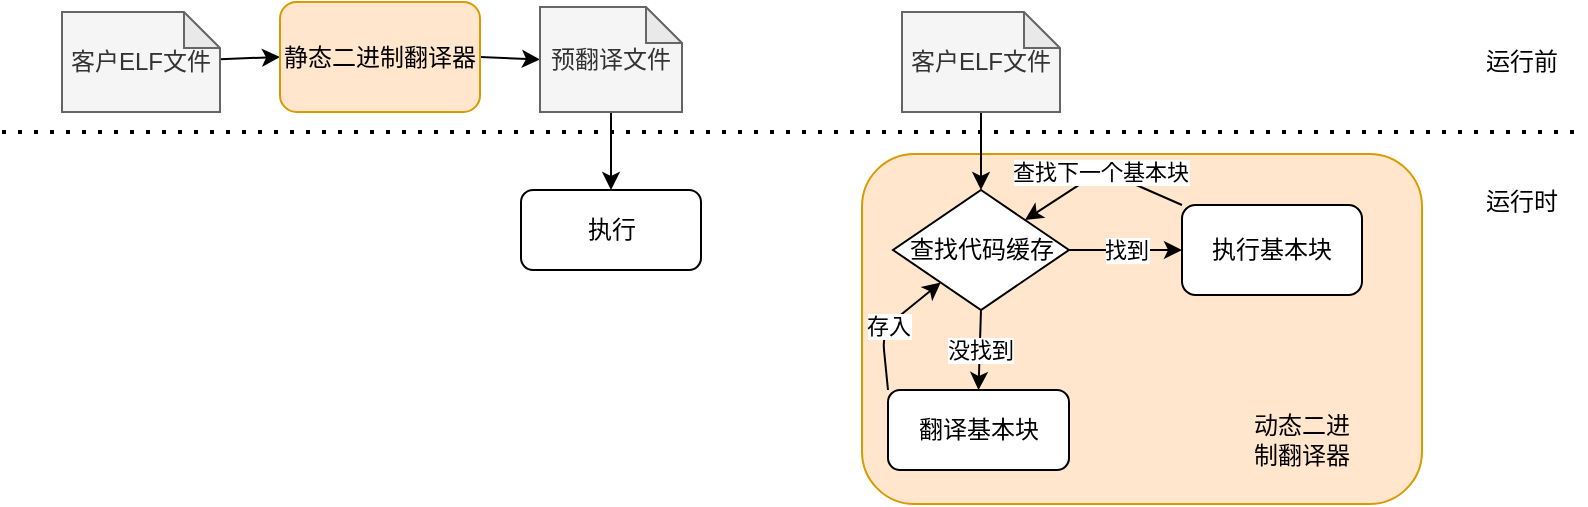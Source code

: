 <mxfile>
    <diagram id="bBNorSVtHUwzweEN_BRm" name="第 1 页">
        <mxGraphModel dx="1769" dy="633" grid="1" gridSize="10" guides="1" tooltips="1" connect="1" arrows="1" fold="1" page="1" pageScale="1" pageWidth="827" pageHeight="1169" math="0" shadow="0">
            <root>
                <mxCell id="0"/>
                <mxCell id="1" parent="0"/>
                <mxCell id="27" value="" style="rounded=1;whiteSpace=wrap;html=1;fillColor=#ffe6cc;strokeColor=#d79b00;" vertex="1" parent="1">
                    <mxGeometry x="430" y="261" width="280" height="175" as="geometry"/>
                </mxCell>
                <mxCell id="7" style="edgeStyle=none;html=1;entryX=0;entryY=0.5;entryDx=0;entryDy=0;" edge="1" parent="1" source="3" target="5">
                    <mxGeometry relative="1" as="geometry"/>
                </mxCell>
                <mxCell id="3" value="客户ELF文件" style="shape=note;whiteSpace=wrap;html=1;backgroundOutline=1;darkOpacity=0.05;size=18;fillColor=#f5f5f5;fontColor=#333333;strokeColor=#666666;" vertex="1" parent="1">
                    <mxGeometry x="30" y="190" width="79" height="50" as="geometry"/>
                </mxCell>
                <mxCell id="16" style="edgeStyle=none;html=1;exitX=1;exitY=0.5;exitDx=0;exitDy=0;entryX=0;entryY=0.5;entryDx=0;entryDy=0;entryPerimeter=0;" edge="1" parent="1" source="5" target="15">
                    <mxGeometry relative="1" as="geometry"/>
                </mxCell>
                <mxCell id="5" value="静态二进制翻译器" style="rounded=1;whiteSpace=wrap;html=1;fillColor=#ffe6cc;strokeColor=#d79b00;" vertex="1" parent="1">
                    <mxGeometry x="139" y="185" width="100" height="55" as="geometry"/>
                </mxCell>
                <mxCell id="6" value="执行" style="rounded=1;whiteSpace=wrap;html=1;" vertex="1" parent="1">
                    <mxGeometry x="259.5" y="279" width="90" height="40" as="geometry"/>
                </mxCell>
                <mxCell id="22" value="找到" style="edgeStyle=none;html=1;exitX=1;exitY=0.5;exitDx=0;exitDy=0;" edge="1" parent="1" source="12" target="13">
                    <mxGeometry relative="1" as="geometry"/>
                </mxCell>
                <mxCell id="23" value="没找到" style="edgeStyle=none;html=1;exitX=0.5;exitY=1;exitDx=0;exitDy=0;entryX=0.5;entryY=0;entryDx=0;entryDy=0;" edge="1" parent="1" source="12" target="14">
                    <mxGeometry relative="1" as="geometry"/>
                </mxCell>
                <mxCell id="12" value="查找代码缓存" style="rhombus;whiteSpace=wrap;html=1;" vertex="1" parent="1">
                    <mxGeometry x="445.5" y="279" width="88" height="60" as="geometry"/>
                </mxCell>
                <mxCell id="24" value="查找下一个基本块" style="edgeStyle=none;html=1;exitX=0;exitY=0;exitDx=0;exitDy=0;entryX=1;entryY=0;entryDx=0;entryDy=0;" edge="1" parent="1" source="13" target="12">
                    <mxGeometry relative="1" as="geometry">
                        <Array as="points">
                            <mxPoint x="550" y="269"/>
                        </Array>
                    </mxGeometry>
                </mxCell>
                <mxCell id="13" value="执行基本块" style="rounded=1;whiteSpace=wrap;html=1;" vertex="1" parent="1">
                    <mxGeometry x="590" y="286.5" width="90" height="45" as="geometry"/>
                </mxCell>
                <mxCell id="25" value="存入" style="edgeStyle=none;html=1;exitX=0;exitY=0;exitDx=0;exitDy=0;" edge="1" parent="1" source="14" target="12">
                    <mxGeometry relative="1" as="geometry">
                        <Array as="points">
                            <mxPoint x="440" y="349"/>
                        </Array>
                    </mxGeometry>
                </mxCell>
                <mxCell id="14" value="翻译基本块" style="rounded=1;whiteSpace=wrap;html=1;" vertex="1" parent="1">
                    <mxGeometry x="443" y="379" width="90.5" height="40" as="geometry"/>
                </mxCell>
                <mxCell id="18" style="edgeStyle=none;html=1;entryX=0.5;entryY=0;entryDx=0;entryDy=0;" edge="1" parent="1" source="15" target="6">
                    <mxGeometry relative="1" as="geometry"/>
                </mxCell>
                <mxCell id="15" value="预翻译文件" style="shape=note;whiteSpace=wrap;html=1;backgroundOutline=1;darkOpacity=0.05;size=18;fillColor=#f5f5f5;fontColor=#333333;strokeColor=#666666;" vertex="1" parent="1">
                    <mxGeometry x="269" y="187.5" width="71" height="52.5" as="geometry"/>
                </mxCell>
                <mxCell id="20" style="edgeStyle=none;html=1;exitX=0.5;exitY=1;exitDx=0;exitDy=0;exitPerimeter=0;entryX=0.5;entryY=0;entryDx=0;entryDy=0;" edge="1" parent="1" source="19" target="12">
                    <mxGeometry relative="1" as="geometry"/>
                </mxCell>
                <mxCell id="19" value="客户ELF文件" style="shape=note;whiteSpace=wrap;html=1;backgroundOutline=1;darkOpacity=0.05;size=18;fillColor=#f5f5f5;fontColor=#333333;strokeColor=#666666;" vertex="1" parent="1">
                    <mxGeometry x="450" y="190" width="79" height="50" as="geometry"/>
                </mxCell>
                <mxCell id="26" value="" style="endArrow=none;dashed=1;html=1;dashPattern=1 3;strokeWidth=2;" edge="1" parent="1">
                    <mxGeometry width="50" height="50" relative="1" as="geometry">
                        <mxPoint y="250" as="sourcePoint"/>
                        <mxPoint x="790" y="250" as="targetPoint"/>
                    </mxGeometry>
                </mxCell>
                <mxCell id="28" value="动态二进制翻译器" style="text;html=1;strokeColor=none;fillColor=none;align=center;verticalAlign=middle;whiteSpace=wrap;rounded=0;" vertex="1" parent="1">
                    <mxGeometry x="620" y="389" width="60" height="30" as="geometry"/>
                </mxCell>
                <mxCell id="29" value="运行前" style="text;html=1;strokeColor=none;fillColor=none;align=center;verticalAlign=middle;whiteSpace=wrap;rounded=0;" vertex="1" parent="1">
                    <mxGeometry x="730" y="200" width="60" height="30" as="geometry"/>
                </mxCell>
                <mxCell id="30" value="运行时" style="text;html=1;strokeColor=none;fillColor=none;align=center;verticalAlign=middle;whiteSpace=wrap;rounded=0;" vertex="1" parent="1">
                    <mxGeometry x="730" y="270" width="60" height="30" as="geometry"/>
                </mxCell>
            </root>
        </mxGraphModel>
    </diagram>
</mxfile>